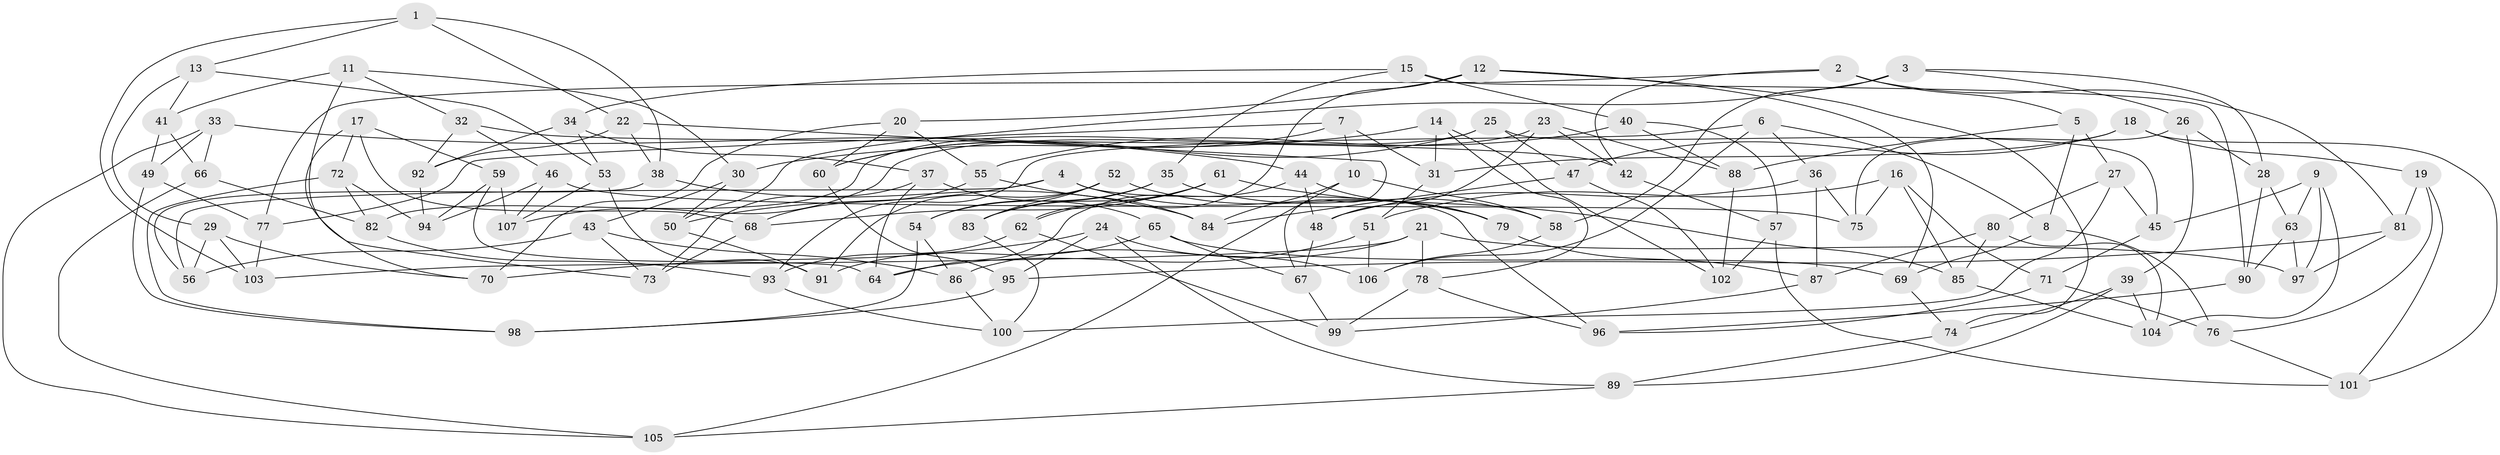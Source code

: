 // coarse degree distribution, {4: 0.6923076923076923, 11: 0.046153846153846156, 7: 0.015384615384615385, 5: 0.015384615384615385, 8: 0.03076923076923077, 9: 0.046153846153846156, 10: 0.015384615384615385, 3: 0.12307692307692308, 6: 0.015384615384615385}
// Generated by graph-tools (version 1.1) at 2025/54/03/04/25 22:54:02]
// undirected, 107 vertices, 214 edges
graph export_dot {
  node [color=gray90,style=filled];
  1;
  2;
  3;
  4;
  5;
  6;
  7;
  8;
  9;
  10;
  11;
  12;
  13;
  14;
  15;
  16;
  17;
  18;
  19;
  20;
  21;
  22;
  23;
  24;
  25;
  26;
  27;
  28;
  29;
  30;
  31;
  32;
  33;
  34;
  35;
  36;
  37;
  38;
  39;
  40;
  41;
  42;
  43;
  44;
  45;
  46;
  47;
  48;
  49;
  50;
  51;
  52;
  53;
  54;
  55;
  56;
  57;
  58;
  59;
  60;
  61;
  62;
  63;
  64;
  65;
  66;
  67;
  68;
  69;
  70;
  71;
  72;
  73;
  74;
  75;
  76;
  77;
  78;
  79;
  80;
  81;
  82;
  83;
  84;
  85;
  86;
  87;
  88;
  89;
  90;
  91;
  92;
  93;
  94;
  95;
  96;
  97;
  98;
  99;
  100;
  101;
  102;
  103;
  104;
  105;
  106;
  107;
  1 -- 38;
  1 -- 22;
  1 -- 103;
  1 -- 13;
  2 -- 81;
  2 -- 42;
  2 -- 77;
  2 -- 5;
  3 -- 50;
  3 -- 58;
  3 -- 26;
  3 -- 28;
  4 -- 96;
  4 -- 56;
  4 -- 50;
  4 -- 79;
  5 -- 88;
  5 -- 27;
  5 -- 8;
  6 -- 36;
  6 -- 8;
  6 -- 93;
  6 -- 106;
  7 -- 31;
  7 -- 10;
  7 -- 77;
  7 -- 60;
  8 -- 76;
  8 -- 69;
  9 -- 97;
  9 -- 45;
  9 -- 104;
  9 -- 63;
  10 -- 58;
  10 -- 105;
  10 -- 84;
  11 -- 73;
  11 -- 41;
  11 -- 30;
  11 -- 32;
  12 -- 20;
  12 -- 62;
  12 -- 69;
  12 -- 74;
  13 -- 29;
  13 -- 53;
  13 -- 41;
  14 -- 31;
  14 -- 102;
  14 -- 30;
  14 -- 78;
  15 -- 35;
  15 -- 90;
  15 -- 34;
  15 -- 40;
  16 -- 85;
  16 -- 51;
  16 -- 71;
  16 -- 75;
  17 -- 59;
  17 -- 70;
  17 -- 68;
  17 -- 72;
  18 -- 19;
  18 -- 101;
  18 -- 47;
  18 -- 31;
  19 -- 81;
  19 -- 101;
  19 -- 76;
  20 -- 70;
  20 -- 60;
  20 -- 55;
  21 -- 86;
  21 -- 78;
  21 -- 103;
  21 -- 97;
  22 -- 92;
  22 -- 67;
  22 -- 38;
  23 -- 42;
  23 -- 107;
  23 -- 48;
  23 -- 88;
  24 -- 95;
  24 -- 70;
  24 -- 89;
  24 -- 106;
  25 -- 60;
  25 -- 47;
  25 -- 82;
  25 -- 45;
  26 -- 75;
  26 -- 39;
  26 -- 28;
  27 -- 80;
  27 -- 45;
  27 -- 100;
  28 -- 90;
  28 -- 63;
  29 -- 103;
  29 -- 56;
  29 -- 70;
  30 -- 50;
  30 -- 43;
  31 -- 51;
  32 -- 42;
  32 -- 92;
  32 -- 46;
  33 -- 49;
  33 -- 44;
  33 -- 66;
  33 -- 105;
  34 -- 92;
  34 -- 37;
  34 -- 53;
  35 -- 83;
  35 -- 58;
  35 -- 54;
  36 -- 48;
  36 -- 75;
  36 -- 87;
  37 -- 64;
  37 -- 65;
  37 -- 73;
  38 -- 56;
  38 -- 84;
  39 -- 104;
  39 -- 74;
  39 -- 89;
  40 -- 55;
  40 -- 57;
  40 -- 88;
  41 -- 49;
  41 -- 66;
  42 -- 57;
  43 -- 73;
  43 -- 56;
  43 -- 86;
  44 -- 79;
  44 -- 48;
  44 -- 64;
  45 -- 71;
  46 -- 75;
  46 -- 94;
  46 -- 107;
  47 -- 84;
  47 -- 102;
  48 -- 67;
  49 -- 98;
  49 -- 77;
  50 -- 91;
  51 -- 64;
  51 -- 106;
  52 -- 79;
  52 -- 83;
  52 -- 91;
  52 -- 54;
  53 -- 107;
  53 -- 91;
  54 -- 98;
  54 -- 86;
  55 -- 84;
  55 -- 68;
  57 -- 102;
  57 -- 101;
  58 -- 106;
  59 -- 64;
  59 -- 94;
  59 -- 107;
  60 -- 95;
  61 -- 68;
  61 -- 62;
  61 -- 85;
  61 -- 83;
  62 -- 93;
  62 -- 99;
  63 -- 90;
  63 -- 97;
  65 -- 69;
  65 -- 67;
  65 -- 91;
  66 -- 82;
  66 -- 105;
  67 -- 99;
  68 -- 73;
  69 -- 74;
  71 -- 76;
  71 -- 96;
  72 -- 94;
  72 -- 82;
  72 -- 98;
  74 -- 89;
  76 -- 101;
  77 -- 103;
  78 -- 96;
  78 -- 99;
  79 -- 87;
  80 -- 87;
  80 -- 104;
  80 -- 85;
  81 -- 95;
  81 -- 97;
  82 -- 93;
  83 -- 100;
  85 -- 104;
  86 -- 100;
  87 -- 99;
  88 -- 102;
  89 -- 105;
  90 -- 96;
  92 -- 94;
  93 -- 100;
  95 -- 98;
}
